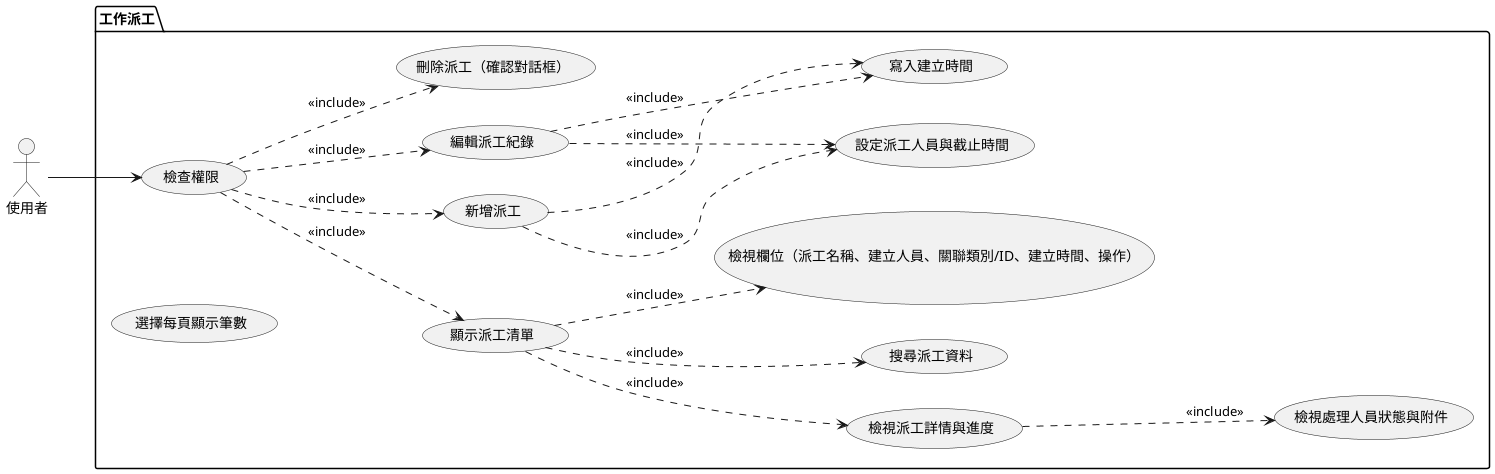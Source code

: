@startuml work_assignment_overview

left to right direction

actor 使用者

package "工作派工" {
    usecase "檢查權限" as UC01
    usecase "顯示派工清單" as UC02
    usecase "檢視欄位（派工名稱、建立人員、關聯類別/ID、建立時間、操作）" as UC03
    usecase "檢視派工詳情與進度" as UC04
    usecase "選擇每頁顯示筆數" as UC05
    usecase "搜尋派工資料" as UC06
    usecase "新增派工" as UC07
    usecase "編輯派工紀錄" as UC08
    usecase "刪除派工（確認對話框）" as UC09
    usecase "設定派工人員與截止時間" as UC10
    usecase "檢視處理人員狀態與附件" as UC11
    usecase "寫入建立時間" as UC12
}

使用者 --> UC01
UC01 .down.> UC02 : <<include>>
UC01 .down.> UC07 : <<include>>
UC01 .down.> UC08 : <<include>>
UC01 .down.> UC09 : <<include>>

UC02 .down.> UC03 : <<include>>
UC02 .down.> UC04 : <<include>>
UC02 .down.> UC06 : <<include>>
UC04 .down.> UC11 : <<include>>
UC07 .down.> UC10 : <<include>>
UC07 .down.> UC12 : <<include>>
UC08 .down.> UC10 : <<include>>
UC08 .down.> UC12 : <<include>>

@enduml
